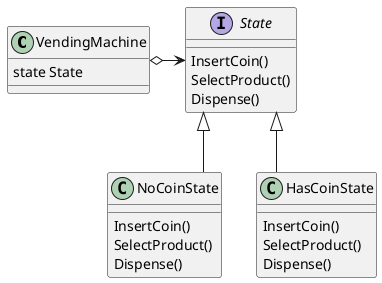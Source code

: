@startuml
skinparam linetype ortho
class VendingMachine {
  state State
}
interface State {
  InsertCoin()
  SelectProduct()
  Dispense()
}
class NoCoinState {
  InsertCoin()
  SelectProduct()
  Dispense()
}
class HasCoinState {
  InsertCoin()
  SelectProduct()
  Dispense()
}
VendingMachine o-right-> State
NoCoinState -up-|> State
HasCoinState -up-|> State
@enduml
